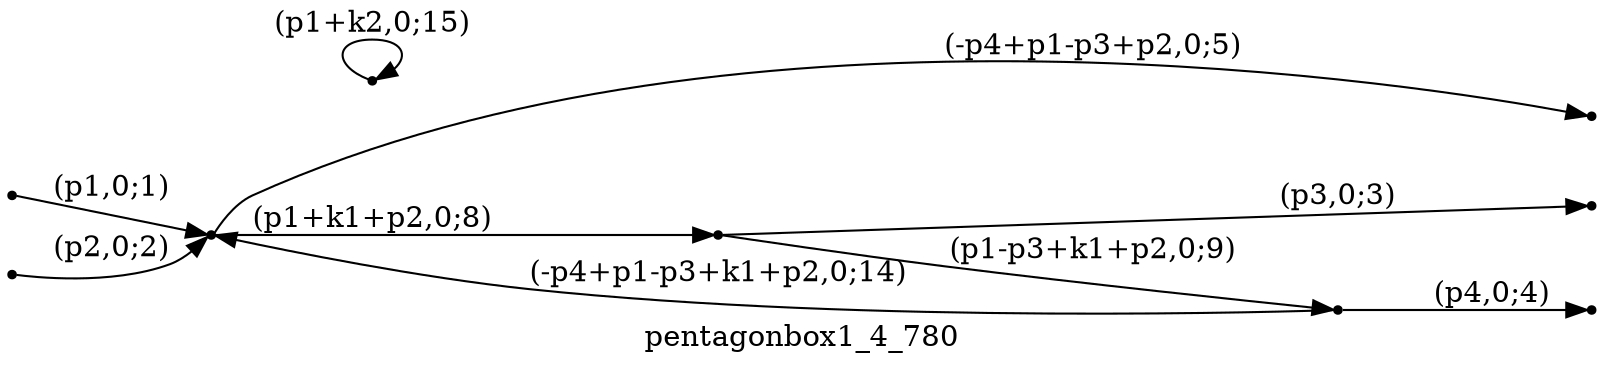 digraph pentagonbox1_4_780 {
  label="pentagonbox1_4_780";
  rankdir="LR";
  subgraph edges {
    -1 -> 3 [label="(p1,0;1)"];
    -2 -> 3 [label="(p2,0;2)"];
    1 -> -3 [label="(p3,0;3)"];
    2 -> -4 [label="(p4,0;4)"];
    3 -> -5 [label="(-p4+p1-p3+p2,0;5)"];
    3 -> 1 [label="(p1+k1+p2,0;8)"];
    1 -> 2 [label="(p1-p3+k1+p2,0;9)"];
    2 -> 3 [label="(-p4+p1-p3+k1+p2,0;14)"];
    4 -> 4 [label="(p1+k2,0;15)"];
  }
  subgraph incoming { rank="source"; -1; -2; }
  subgraph outgoing { rank="sink"; -3; -4; -5; }
-5 [shape=point];
-4 [shape=point];
-3 [shape=point];
-2 [shape=point];
-1 [shape=point];
1 [shape=point];
2 [shape=point];
3 [shape=point];
4 [shape=point];
}

